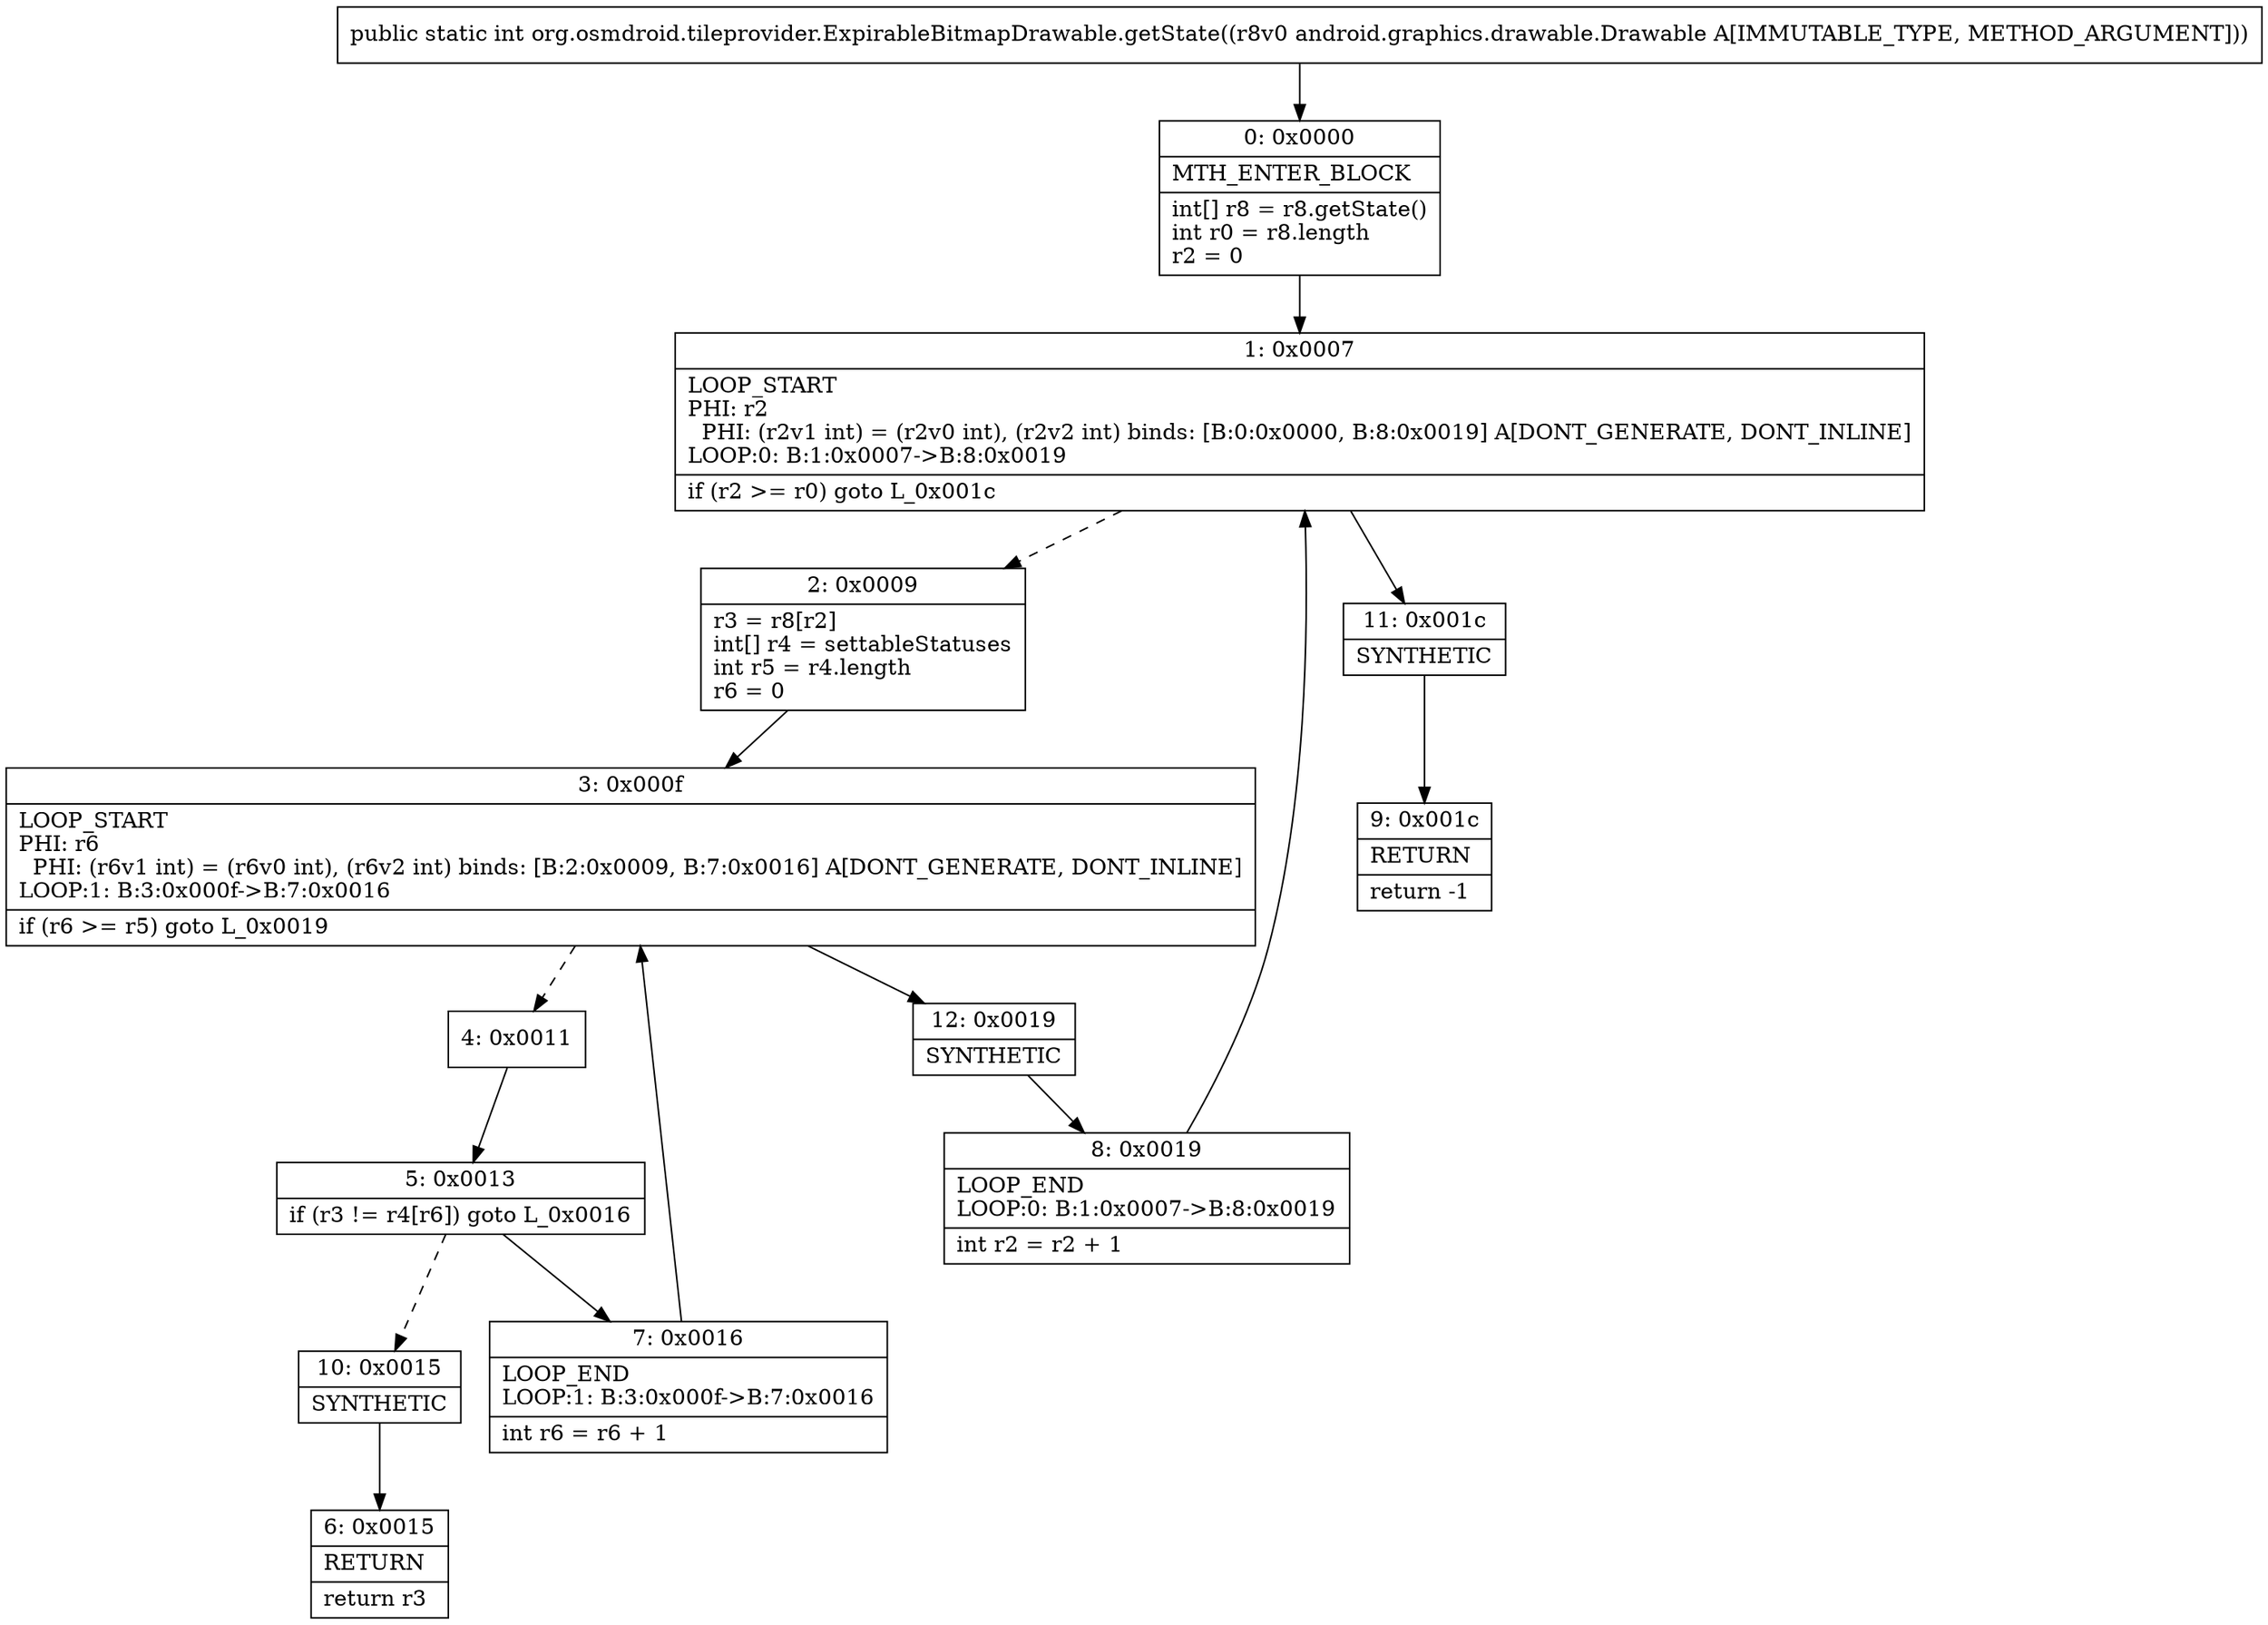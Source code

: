 digraph "CFG fororg.osmdroid.tileprovider.ExpirableBitmapDrawable.getState(Landroid\/graphics\/drawable\/Drawable;)I" {
Node_0 [shape=record,label="{0\:\ 0x0000|MTH_ENTER_BLOCK\l|int[] r8 = r8.getState()\lint r0 = r8.length\lr2 = 0\l}"];
Node_1 [shape=record,label="{1\:\ 0x0007|LOOP_START\lPHI: r2 \l  PHI: (r2v1 int) = (r2v0 int), (r2v2 int) binds: [B:0:0x0000, B:8:0x0019] A[DONT_GENERATE, DONT_INLINE]\lLOOP:0: B:1:0x0007\-\>B:8:0x0019\l|if (r2 \>= r0) goto L_0x001c\l}"];
Node_2 [shape=record,label="{2\:\ 0x0009|r3 = r8[r2]\lint[] r4 = settableStatuses\lint r5 = r4.length\lr6 = 0\l}"];
Node_3 [shape=record,label="{3\:\ 0x000f|LOOP_START\lPHI: r6 \l  PHI: (r6v1 int) = (r6v0 int), (r6v2 int) binds: [B:2:0x0009, B:7:0x0016] A[DONT_GENERATE, DONT_INLINE]\lLOOP:1: B:3:0x000f\-\>B:7:0x0016\l|if (r6 \>= r5) goto L_0x0019\l}"];
Node_4 [shape=record,label="{4\:\ 0x0011}"];
Node_5 [shape=record,label="{5\:\ 0x0013|if (r3 != r4[r6]) goto L_0x0016\l}"];
Node_6 [shape=record,label="{6\:\ 0x0015|RETURN\l|return r3\l}"];
Node_7 [shape=record,label="{7\:\ 0x0016|LOOP_END\lLOOP:1: B:3:0x000f\-\>B:7:0x0016\l|int r6 = r6 + 1\l}"];
Node_8 [shape=record,label="{8\:\ 0x0019|LOOP_END\lLOOP:0: B:1:0x0007\-\>B:8:0x0019\l|int r2 = r2 + 1\l}"];
Node_9 [shape=record,label="{9\:\ 0x001c|RETURN\l|return \-1\l}"];
Node_10 [shape=record,label="{10\:\ 0x0015|SYNTHETIC\l}"];
Node_11 [shape=record,label="{11\:\ 0x001c|SYNTHETIC\l}"];
Node_12 [shape=record,label="{12\:\ 0x0019|SYNTHETIC\l}"];
MethodNode[shape=record,label="{public static int org.osmdroid.tileprovider.ExpirableBitmapDrawable.getState((r8v0 android.graphics.drawable.Drawable A[IMMUTABLE_TYPE, METHOD_ARGUMENT])) }"];
MethodNode -> Node_0;
Node_0 -> Node_1;
Node_1 -> Node_2[style=dashed];
Node_1 -> Node_11;
Node_2 -> Node_3;
Node_3 -> Node_4[style=dashed];
Node_3 -> Node_12;
Node_4 -> Node_5;
Node_5 -> Node_7;
Node_5 -> Node_10[style=dashed];
Node_7 -> Node_3;
Node_8 -> Node_1;
Node_10 -> Node_6;
Node_11 -> Node_9;
Node_12 -> Node_8;
}

